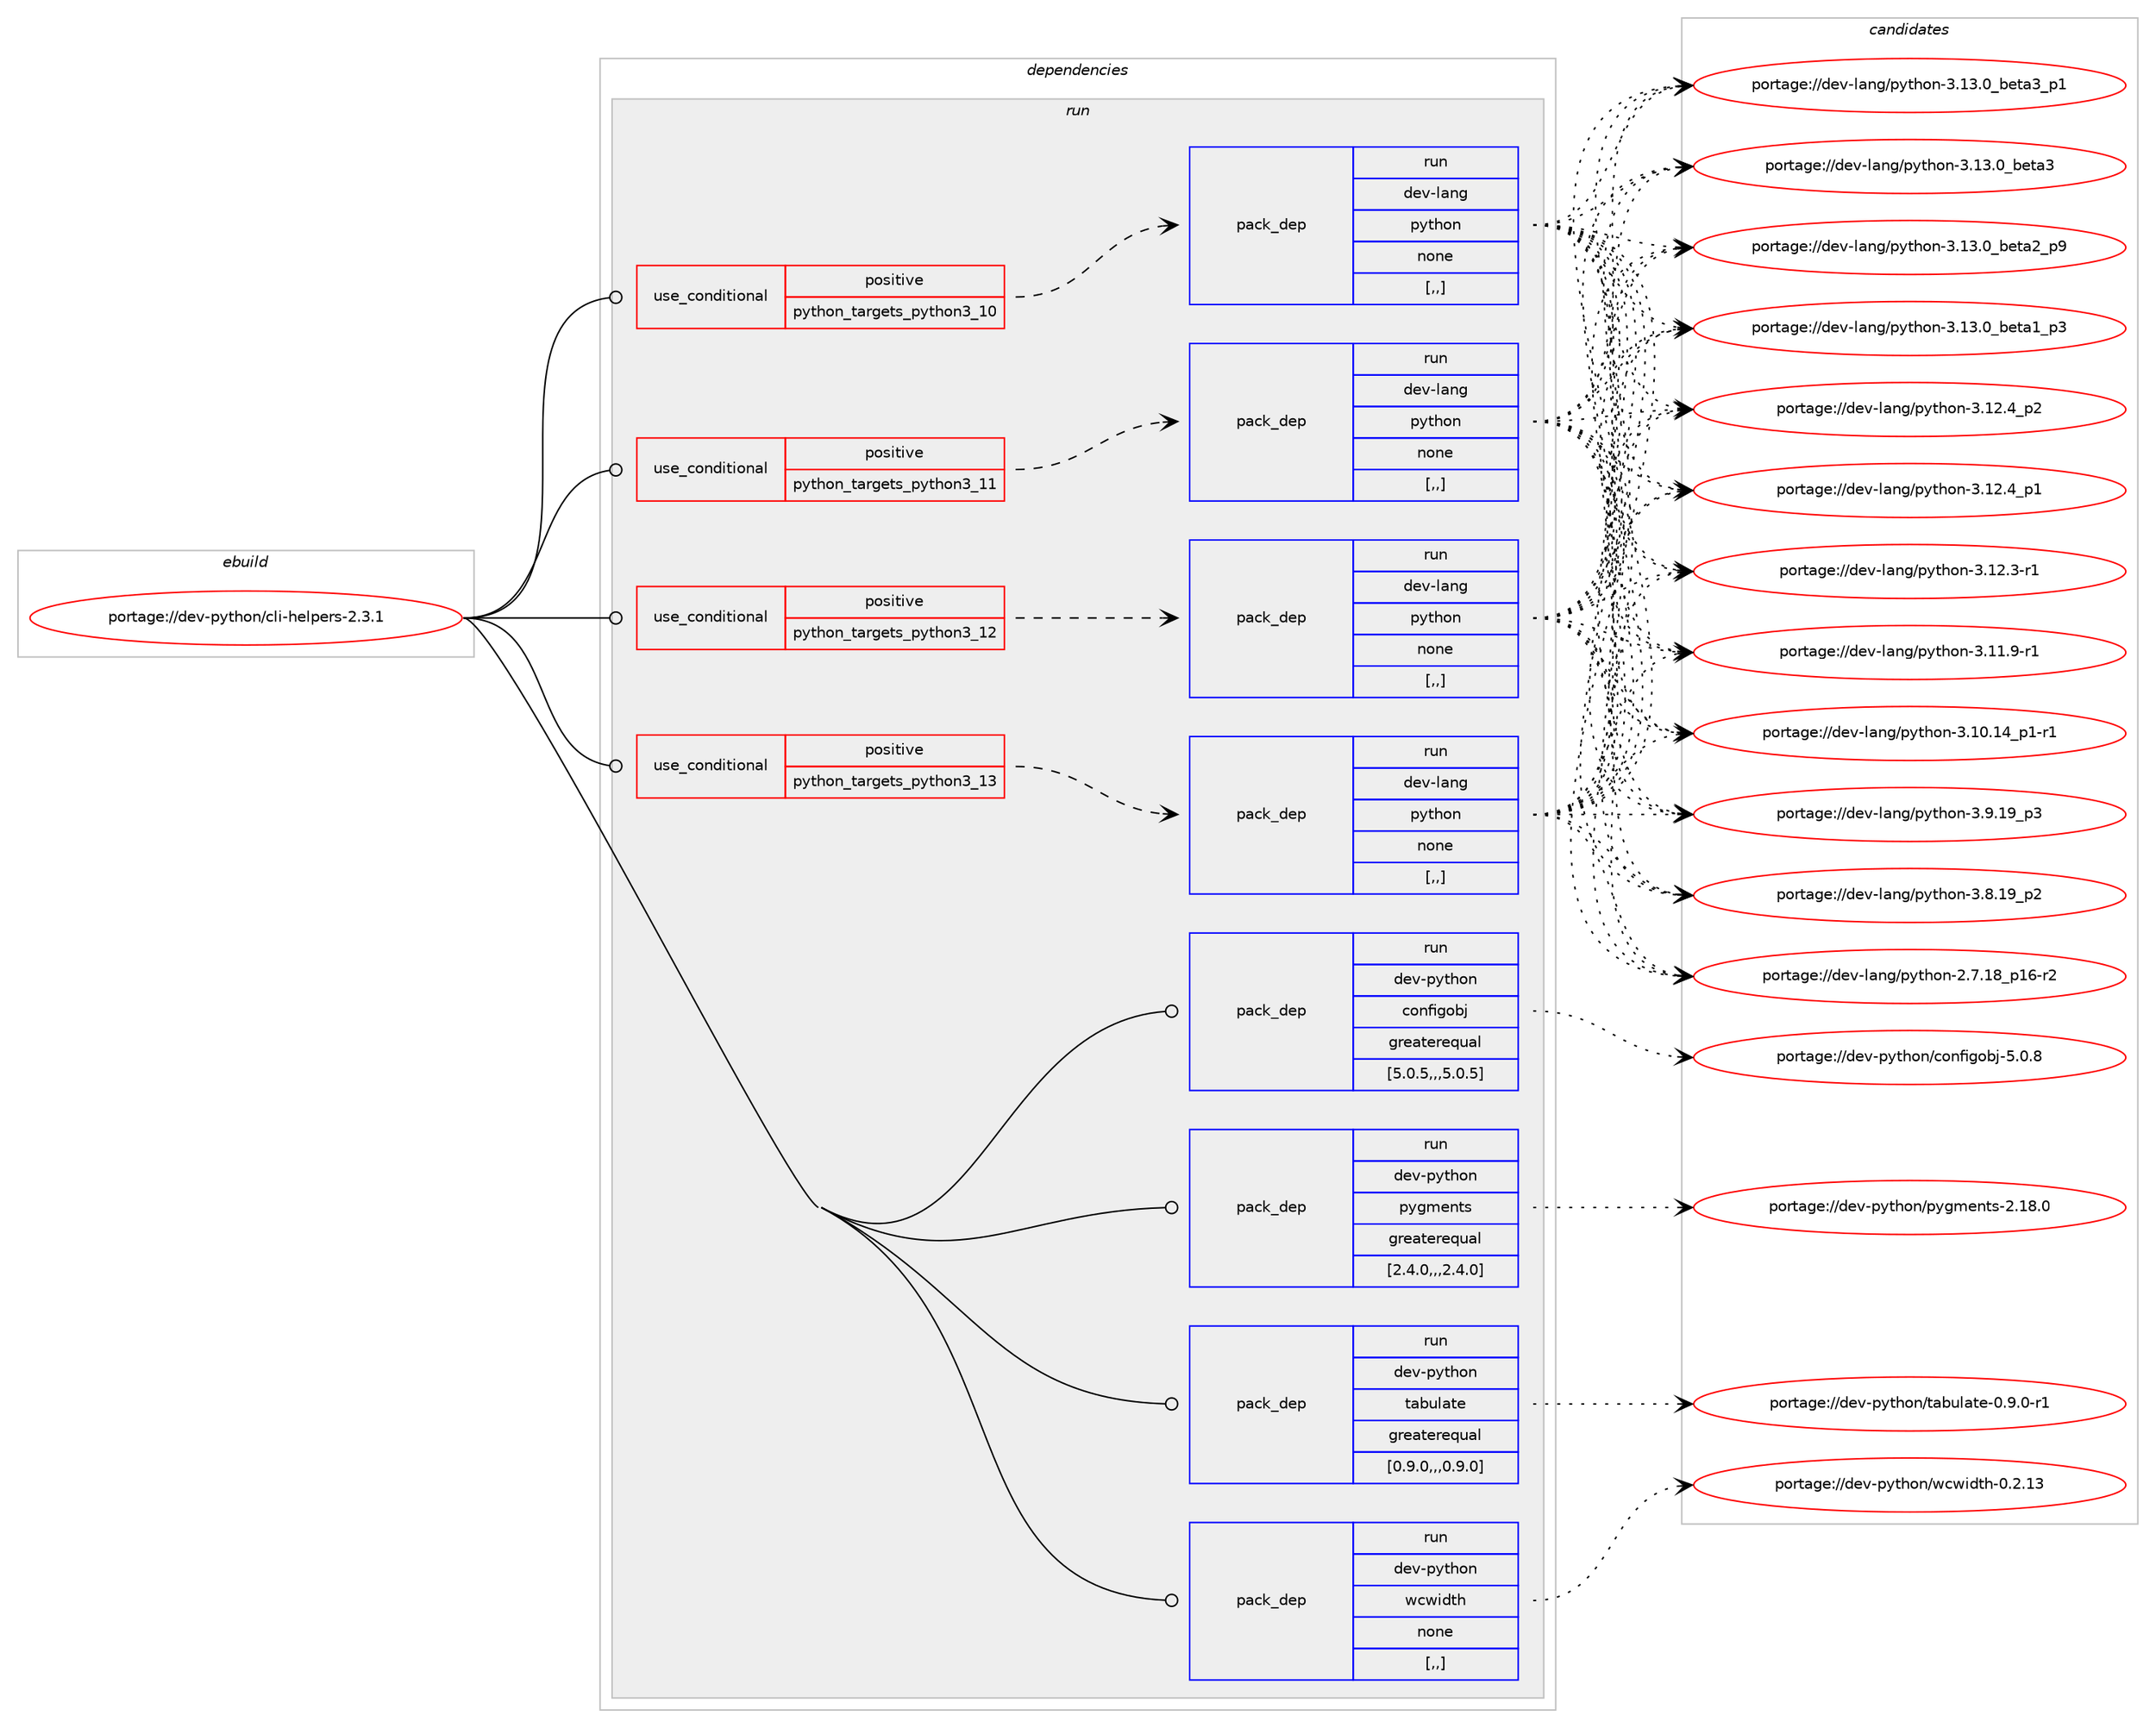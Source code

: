 digraph prolog {

# *************
# Graph options
# *************

newrank=true;
concentrate=true;
compound=true;
graph [rankdir=LR,fontname=Helvetica,fontsize=10,ranksep=1.5];#, ranksep=2.5, nodesep=0.2];
edge  [arrowhead=vee];
node  [fontname=Helvetica,fontsize=10];

# **********
# The ebuild
# **********

subgraph cluster_leftcol {
color=gray;
label=<<i>ebuild</i>>;
id [label="portage://dev-python/cli-helpers-2.3.1", color=red, width=4, href="../dev-python/cli-helpers-2.3.1.svg"];
}

# ****************
# The dependencies
# ****************

subgraph cluster_midcol {
color=gray;
label=<<i>dependencies</i>>;
subgraph cluster_compile {
fillcolor="#eeeeee";
style=filled;
label=<<i>compile</i>>;
}
subgraph cluster_compileandrun {
fillcolor="#eeeeee";
style=filled;
label=<<i>compile and run</i>>;
}
subgraph cluster_run {
fillcolor="#eeeeee";
style=filled;
label=<<i>run</i>>;
subgraph cond31602 {
dependency143400 [label=<<TABLE BORDER="0" CELLBORDER="1" CELLSPACING="0" CELLPADDING="4"><TR><TD ROWSPAN="3" CELLPADDING="10">use_conditional</TD></TR><TR><TD>positive</TD></TR><TR><TD>python_targets_python3_10</TD></TR></TABLE>>, shape=none, color=red];
subgraph pack110552 {
dependency143401 [label=<<TABLE BORDER="0" CELLBORDER="1" CELLSPACING="0" CELLPADDING="4" WIDTH="220"><TR><TD ROWSPAN="6" CELLPADDING="30">pack_dep</TD></TR><TR><TD WIDTH="110">run</TD></TR><TR><TD>dev-lang</TD></TR><TR><TD>python</TD></TR><TR><TD>none</TD></TR><TR><TD>[,,]</TD></TR></TABLE>>, shape=none, color=blue];
}
dependency143400:e -> dependency143401:w [weight=20,style="dashed",arrowhead="vee"];
}
id:e -> dependency143400:w [weight=20,style="solid",arrowhead="odot"];
subgraph cond31603 {
dependency143402 [label=<<TABLE BORDER="0" CELLBORDER="1" CELLSPACING="0" CELLPADDING="4"><TR><TD ROWSPAN="3" CELLPADDING="10">use_conditional</TD></TR><TR><TD>positive</TD></TR><TR><TD>python_targets_python3_11</TD></TR></TABLE>>, shape=none, color=red];
subgraph pack110553 {
dependency143403 [label=<<TABLE BORDER="0" CELLBORDER="1" CELLSPACING="0" CELLPADDING="4" WIDTH="220"><TR><TD ROWSPAN="6" CELLPADDING="30">pack_dep</TD></TR><TR><TD WIDTH="110">run</TD></TR><TR><TD>dev-lang</TD></TR><TR><TD>python</TD></TR><TR><TD>none</TD></TR><TR><TD>[,,]</TD></TR></TABLE>>, shape=none, color=blue];
}
dependency143402:e -> dependency143403:w [weight=20,style="dashed",arrowhead="vee"];
}
id:e -> dependency143402:w [weight=20,style="solid",arrowhead="odot"];
subgraph cond31604 {
dependency143404 [label=<<TABLE BORDER="0" CELLBORDER="1" CELLSPACING="0" CELLPADDING="4"><TR><TD ROWSPAN="3" CELLPADDING="10">use_conditional</TD></TR><TR><TD>positive</TD></TR><TR><TD>python_targets_python3_12</TD></TR></TABLE>>, shape=none, color=red];
subgraph pack110554 {
dependency143405 [label=<<TABLE BORDER="0" CELLBORDER="1" CELLSPACING="0" CELLPADDING="4" WIDTH="220"><TR><TD ROWSPAN="6" CELLPADDING="30">pack_dep</TD></TR><TR><TD WIDTH="110">run</TD></TR><TR><TD>dev-lang</TD></TR><TR><TD>python</TD></TR><TR><TD>none</TD></TR><TR><TD>[,,]</TD></TR></TABLE>>, shape=none, color=blue];
}
dependency143404:e -> dependency143405:w [weight=20,style="dashed",arrowhead="vee"];
}
id:e -> dependency143404:w [weight=20,style="solid",arrowhead="odot"];
subgraph cond31605 {
dependency143406 [label=<<TABLE BORDER="0" CELLBORDER="1" CELLSPACING="0" CELLPADDING="4"><TR><TD ROWSPAN="3" CELLPADDING="10">use_conditional</TD></TR><TR><TD>positive</TD></TR><TR><TD>python_targets_python3_13</TD></TR></TABLE>>, shape=none, color=red];
subgraph pack110555 {
dependency143407 [label=<<TABLE BORDER="0" CELLBORDER="1" CELLSPACING="0" CELLPADDING="4" WIDTH="220"><TR><TD ROWSPAN="6" CELLPADDING="30">pack_dep</TD></TR><TR><TD WIDTH="110">run</TD></TR><TR><TD>dev-lang</TD></TR><TR><TD>python</TD></TR><TR><TD>none</TD></TR><TR><TD>[,,]</TD></TR></TABLE>>, shape=none, color=blue];
}
dependency143406:e -> dependency143407:w [weight=20,style="dashed",arrowhead="vee"];
}
id:e -> dependency143406:w [weight=20,style="solid",arrowhead="odot"];
subgraph pack110556 {
dependency143408 [label=<<TABLE BORDER="0" CELLBORDER="1" CELLSPACING="0" CELLPADDING="4" WIDTH="220"><TR><TD ROWSPAN="6" CELLPADDING="30">pack_dep</TD></TR><TR><TD WIDTH="110">run</TD></TR><TR><TD>dev-python</TD></TR><TR><TD>configobj</TD></TR><TR><TD>greaterequal</TD></TR><TR><TD>[5.0.5,,,5.0.5]</TD></TR></TABLE>>, shape=none, color=blue];
}
id:e -> dependency143408:w [weight=20,style="solid",arrowhead="odot"];
subgraph pack110557 {
dependency143409 [label=<<TABLE BORDER="0" CELLBORDER="1" CELLSPACING="0" CELLPADDING="4" WIDTH="220"><TR><TD ROWSPAN="6" CELLPADDING="30">pack_dep</TD></TR><TR><TD WIDTH="110">run</TD></TR><TR><TD>dev-python</TD></TR><TR><TD>pygments</TD></TR><TR><TD>greaterequal</TD></TR><TR><TD>[2.4.0,,,2.4.0]</TD></TR></TABLE>>, shape=none, color=blue];
}
id:e -> dependency143409:w [weight=20,style="solid",arrowhead="odot"];
subgraph pack110558 {
dependency143410 [label=<<TABLE BORDER="0" CELLBORDER="1" CELLSPACING="0" CELLPADDING="4" WIDTH="220"><TR><TD ROWSPAN="6" CELLPADDING="30">pack_dep</TD></TR><TR><TD WIDTH="110">run</TD></TR><TR><TD>dev-python</TD></TR><TR><TD>tabulate</TD></TR><TR><TD>greaterequal</TD></TR><TR><TD>[0.9.0,,,0.9.0]</TD></TR></TABLE>>, shape=none, color=blue];
}
id:e -> dependency143410:w [weight=20,style="solid",arrowhead="odot"];
subgraph pack110559 {
dependency143411 [label=<<TABLE BORDER="0" CELLBORDER="1" CELLSPACING="0" CELLPADDING="4" WIDTH="220"><TR><TD ROWSPAN="6" CELLPADDING="30">pack_dep</TD></TR><TR><TD WIDTH="110">run</TD></TR><TR><TD>dev-python</TD></TR><TR><TD>wcwidth</TD></TR><TR><TD>none</TD></TR><TR><TD>[,,]</TD></TR></TABLE>>, shape=none, color=blue];
}
id:e -> dependency143411:w [weight=20,style="solid",arrowhead="odot"];
}
}

# **************
# The candidates
# **************

subgraph cluster_choices {
rank=same;
color=gray;
label=<<i>candidates</i>>;

subgraph choice110552 {
color=black;
nodesep=1;
choice10010111845108971101034711212111610411111045514649514648959810111697519511249 [label="portage://dev-lang/python-3.13.0_beta3_p1", color=red, width=4,href="../dev-lang/python-3.13.0_beta3_p1.svg"];
choice1001011184510897110103471121211161041111104551464951464895981011169751 [label="portage://dev-lang/python-3.13.0_beta3", color=red, width=4,href="../dev-lang/python-3.13.0_beta3.svg"];
choice10010111845108971101034711212111610411111045514649514648959810111697509511257 [label="portage://dev-lang/python-3.13.0_beta2_p9", color=red, width=4,href="../dev-lang/python-3.13.0_beta2_p9.svg"];
choice10010111845108971101034711212111610411111045514649514648959810111697499511251 [label="portage://dev-lang/python-3.13.0_beta1_p3", color=red, width=4,href="../dev-lang/python-3.13.0_beta1_p3.svg"];
choice100101118451089711010347112121116104111110455146495046529511250 [label="portage://dev-lang/python-3.12.4_p2", color=red, width=4,href="../dev-lang/python-3.12.4_p2.svg"];
choice100101118451089711010347112121116104111110455146495046529511249 [label="portage://dev-lang/python-3.12.4_p1", color=red, width=4,href="../dev-lang/python-3.12.4_p1.svg"];
choice100101118451089711010347112121116104111110455146495046514511449 [label="portage://dev-lang/python-3.12.3-r1", color=red, width=4,href="../dev-lang/python-3.12.3-r1.svg"];
choice100101118451089711010347112121116104111110455146494946574511449 [label="portage://dev-lang/python-3.11.9-r1", color=red, width=4,href="../dev-lang/python-3.11.9-r1.svg"];
choice100101118451089711010347112121116104111110455146494846495295112494511449 [label="portage://dev-lang/python-3.10.14_p1-r1", color=red, width=4,href="../dev-lang/python-3.10.14_p1-r1.svg"];
choice100101118451089711010347112121116104111110455146574649579511251 [label="portage://dev-lang/python-3.9.19_p3", color=red, width=4,href="../dev-lang/python-3.9.19_p3.svg"];
choice100101118451089711010347112121116104111110455146564649579511250 [label="portage://dev-lang/python-3.8.19_p2", color=red, width=4,href="../dev-lang/python-3.8.19_p2.svg"];
choice100101118451089711010347112121116104111110455046554649569511249544511450 [label="portage://dev-lang/python-2.7.18_p16-r2", color=red, width=4,href="../dev-lang/python-2.7.18_p16-r2.svg"];
dependency143401:e -> choice10010111845108971101034711212111610411111045514649514648959810111697519511249:w [style=dotted,weight="100"];
dependency143401:e -> choice1001011184510897110103471121211161041111104551464951464895981011169751:w [style=dotted,weight="100"];
dependency143401:e -> choice10010111845108971101034711212111610411111045514649514648959810111697509511257:w [style=dotted,weight="100"];
dependency143401:e -> choice10010111845108971101034711212111610411111045514649514648959810111697499511251:w [style=dotted,weight="100"];
dependency143401:e -> choice100101118451089711010347112121116104111110455146495046529511250:w [style=dotted,weight="100"];
dependency143401:e -> choice100101118451089711010347112121116104111110455146495046529511249:w [style=dotted,weight="100"];
dependency143401:e -> choice100101118451089711010347112121116104111110455146495046514511449:w [style=dotted,weight="100"];
dependency143401:e -> choice100101118451089711010347112121116104111110455146494946574511449:w [style=dotted,weight="100"];
dependency143401:e -> choice100101118451089711010347112121116104111110455146494846495295112494511449:w [style=dotted,weight="100"];
dependency143401:e -> choice100101118451089711010347112121116104111110455146574649579511251:w [style=dotted,weight="100"];
dependency143401:e -> choice100101118451089711010347112121116104111110455146564649579511250:w [style=dotted,weight="100"];
dependency143401:e -> choice100101118451089711010347112121116104111110455046554649569511249544511450:w [style=dotted,weight="100"];
}
subgraph choice110553 {
color=black;
nodesep=1;
choice10010111845108971101034711212111610411111045514649514648959810111697519511249 [label="portage://dev-lang/python-3.13.0_beta3_p1", color=red, width=4,href="../dev-lang/python-3.13.0_beta3_p1.svg"];
choice1001011184510897110103471121211161041111104551464951464895981011169751 [label="portage://dev-lang/python-3.13.0_beta3", color=red, width=4,href="../dev-lang/python-3.13.0_beta3.svg"];
choice10010111845108971101034711212111610411111045514649514648959810111697509511257 [label="portage://dev-lang/python-3.13.0_beta2_p9", color=red, width=4,href="../dev-lang/python-3.13.0_beta2_p9.svg"];
choice10010111845108971101034711212111610411111045514649514648959810111697499511251 [label="portage://dev-lang/python-3.13.0_beta1_p3", color=red, width=4,href="../dev-lang/python-3.13.0_beta1_p3.svg"];
choice100101118451089711010347112121116104111110455146495046529511250 [label="portage://dev-lang/python-3.12.4_p2", color=red, width=4,href="../dev-lang/python-3.12.4_p2.svg"];
choice100101118451089711010347112121116104111110455146495046529511249 [label="portage://dev-lang/python-3.12.4_p1", color=red, width=4,href="../dev-lang/python-3.12.4_p1.svg"];
choice100101118451089711010347112121116104111110455146495046514511449 [label="portage://dev-lang/python-3.12.3-r1", color=red, width=4,href="../dev-lang/python-3.12.3-r1.svg"];
choice100101118451089711010347112121116104111110455146494946574511449 [label="portage://dev-lang/python-3.11.9-r1", color=red, width=4,href="../dev-lang/python-3.11.9-r1.svg"];
choice100101118451089711010347112121116104111110455146494846495295112494511449 [label="portage://dev-lang/python-3.10.14_p1-r1", color=red, width=4,href="../dev-lang/python-3.10.14_p1-r1.svg"];
choice100101118451089711010347112121116104111110455146574649579511251 [label="portage://dev-lang/python-3.9.19_p3", color=red, width=4,href="../dev-lang/python-3.9.19_p3.svg"];
choice100101118451089711010347112121116104111110455146564649579511250 [label="portage://dev-lang/python-3.8.19_p2", color=red, width=4,href="../dev-lang/python-3.8.19_p2.svg"];
choice100101118451089711010347112121116104111110455046554649569511249544511450 [label="portage://dev-lang/python-2.7.18_p16-r2", color=red, width=4,href="../dev-lang/python-2.7.18_p16-r2.svg"];
dependency143403:e -> choice10010111845108971101034711212111610411111045514649514648959810111697519511249:w [style=dotted,weight="100"];
dependency143403:e -> choice1001011184510897110103471121211161041111104551464951464895981011169751:w [style=dotted,weight="100"];
dependency143403:e -> choice10010111845108971101034711212111610411111045514649514648959810111697509511257:w [style=dotted,weight="100"];
dependency143403:e -> choice10010111845108971101034711212111610411111045514649514648959810111697499511251:w [style=dotted,weight="100"];
dependency143403:e -> choice100101118451089711010347112121116104111110455146495046529511250:w [style=dotted,weight="100"];
dependency143403:e -> choice100101118451089711010347112121116104111110455146495046529511249:w [style=dotted,weight="100"];
dependency143403:e -> choice100101118451089711010347112121116104111110455146495046514511449:w [style=dotted,weight="100"];
dependency143403:e -> choice100101118451089711010347112121116104111110455146494946574511449:w [style=dotted,weight="100"];
dependency143403:e -> choice100101118451089711010347112121116104111110455146494846495295112494511449:w [style=dotted,weight="100"];
dependency143403:e -> choice100101118451089711010347112121116104111110455146574649579511251:w [style=dotted,weight="100"];
dependency143403:e -> choice100101118451089711010347112121116104111110455146564649579511250:w [style=dotted,weight="100"];
dependency143403:e -> choice100101118451089711010347112121116104111110455046554649569511249544511450:w [style=dotted,weight="100"];
}
subgraph choice110554 {
color=black;
nodesep=1;
choice10010111845108971101034711212111610411111045514649514648959810111697519511249 [label="portage://dev-lang/python-3.13.0_beta3_p1", color=red, width=4,href="../dev-lang/python-3.13.0_beta3_p1.svg"];
choice1001011184510897110103471121211161041111104551464951464895981011169751 [label="portage://dev-lang/python-3.13.0_beta3", color=red, width=4,href="../dev-lang/python-3.13.0_beta3.svg"];
choice10010111845108971101034711212111610411111045514649514648959810111697509511257 [label="portage://dev-lang/python-3.13.0_beta2_p9", color=red, width=4,href="../dev-lang/python-3.13.0_beta2_p9.svg"];
choice10010111845108971101034711212111610411111045514649514648959810111697499511251 [label="portage://dev-lang/python-3.13.0_beta1_p3", color=red, width=4,href="../dev-lang/python-3.13.0_beta1_p3.svg"];
choice100101118451089711010347112121116104111110455146495046529511250 [label="portage://dev-lang/python-3.12.4_p2", color=red, width=4,href="../dev-lang/python-3.12.4_p2.svg"];
choice100101118451089711010347112121116104111110455146495046529511249 [label="portage://dev-lang/python-3.12.4_p1", color=red, width=4,href="../dev-lang/python-3.12.4_p1.svg"];
choice100101118451089711010347112121116104111110455146495046514511449 [label="portage://dev-lang/python-3.12.3-r1", color=red, width=4,href="../dev-lang/python-3.12.3-r1.svg"];
choice100101118451089711010347112121116104111110455146494946574511449 [label="portage://dev-lang/python-3.11.9-r1", color=red, width=4,href="../dev-lang/python-3.11.9-r1.svg"];
choice100101118451089711010347112121116104111110455146494846495295112494511449 [label="portage://dev-lang/python-3.10.14_p1-r1", color=red, width=4,href="../dev-lang/python-3.10.14_p1-r1.svg"];
choice100101118451089711010347112121116104111110455146574649579511251 [label="portage://dev-lang/python-3.9.19_p3", color=red, width=4,href="../dev-lang/python-3.9.19_p3.svg"];
choice100101118451089711010347112121116104111110455146564649579511250 [label="portage://dev-lang/python-3.8.19_p2", color=red, width=4,href="../dev-lang/python-3.8.19_p2.svg"];
choice100101118451089711010347112121116104111110455046554649569511249544511450 [label="portage://dev-lang/python-2.7.18_p16-r2", color=red, width=4,href="../dev-lang/python-2.7.18_p16-r2.svg"];
dependency143405:e -> choice10010111845108971101034711212111610411111045514649514648959810111697519511249:w [style=dotted,weight="100"];
dependency143405:e -> choice1001011184510897110103471121211161041111104551464951464895981011169751:w [style=dotted,weight="100"];
dependency143405:e -> choice10010111845108971101034711212111610411111045514649514648959810111697509511257:w [style=dotted,weight="100"];
dependency143405:e -> choice10010111845108971101034711212111610411111045514649514648959810111697499511251:w [style=dotted,weight="100"];
dependency143405:e -> choice100101118451089711010347112121116104111110455146495046529511250:w [style=dotted,weight="100"];
dependency143405:e -> choice100101118451089711010347112121116104111110455146495046529511249:w [style=dotted,weight="100"];
dependency143405:e -> choice100101118451089711010347112121116104111110455146495046514511449:w [style=dotted,weight="100"];
dependency143405:e -> choice100101118451089711010347112121116104111110455146494946574511449:w [style=dotted,weight="100"];
dependency143405:e -> choice100101118451089711010347112121116104111110455146494846495295112494511449:w [style=dotted,weight="100"];
dependency143405:e -> choice100101118451089711010347112121116104111110455146574649579511251:w [style=dotted,weight="100"];
dependency143405:e -> choice100101118451089711010347112121116104111110455146564649579511250:w [style=dotted,weight="100"];
dependency143405:e -> choice100101118451089711010347112121116104111110455046554649569511249544511450:w [style=dotted,weight="100"];
}
subgraph choice110555 {
color=black;
nodesep=1;
choice10010111845108971101034711212111610411111045514649514648959810111697519511249 [label="portage://dev-lang/python-3.13.0_beta3_p1", color=red, width=4,href="../dev-lang/python-3.13.0_beta3_p1.svg"];
choice1001011184510897110103471121211161041111104551464951464895981011169751 [label="portage://dev-lang/python-3.13.0_beta3", color=red, width=4,href="../dev-lang/python-3.13.0_beta3.svg"];
choice10010111845108971101034711212111610411111045514649514648959810111697509511257 [label="portage://dev-lang/python-3.13.0_beta2_p9", color=red, width=4,href="../dev-lang/python-3.13.0_beta2_p9.svg"];
choice10010111845108971101034711212111610411111045514649514648959810111697499511251 [label="portage://dev-lang/python-3.13.0_beta1_p3", color=red, width=4,href="../dev-lang/python-3.13.0_beta1_p3.svg"];
choice100101118451089711010347112121116104111110455146495046529511250 [label="portage://dev-lang/python-3.12.4_p2", color=red, width=4,href="../dev-lang/python-3.12.4_p2.svg"];
choice100101118451089711010347112121116104111110455146495046529511249 [label="portage://dev-lang/python-3.12.4_p1", color=red, width=4,href="../dev-lang/python-3.12.4_p1.svg"];
choice100101118451089711010347112121116104111110455146495046514511449 [label="portage://dev-lang/python-3.12.3-r1", color=red, width=4,href="../dev-lang/python-3.12.3-r1.svg"];
choice100101118451089711010347112121116104111110455146494946574511449 [label="portage://dev-lang/python-3.11.9-r1", color=red, width=4,href="../dev-lang/python-3.11.9-r1.svg"];
choice100101118451089711010347112121116104111110455146494846495295112494511449 [label="portage://dev-lang/python-3.10.14_p1-r1", color=red, width=4,href="../dev-lang/python-3.10.14_p1-r1.svg"];
choice100101118451089711010347112121116104111110455146574649579511251 [label="portage://dev-lang/python-3.9.19_p3", color=red, width=4,href="../dev-lang/python-3.9.19_p3.svg"];
choice100101118451089711010347112121116104111110455146564649579511250 [label="portage://dev-lang/python-3.8.19_p2", color=red, width=4,href="../dev-lang/python-3.8.19_p2.svg"];
choice100101118451089711010347112121116104111110455046554649569511249544511450 [label="portage://dev-lang/python-2.7.18_p16-r2", color=red, width=4,href="../dev-lang/python-2.7.18_p16-r2.svg"];
dependency143407:e -> choice10010111845108971101034711212111610411111045514649514648959810111697519511249:w [style=dotted,weight="100"];
dependency143407:e -> choice1001011184510897110103471121211161041111104551464951464895981011169751:w [style=dotted,weight="100"];
dependency143407:e -> choice10010111845108971101034711212111610411111045514649514648959810111697509511257:w [style=dotted,weight="100"];
dependency143407:e -> choice10010111845108971101034711212111610411111045514649514648959810111697499511251:w [style=dotted,weight="100"];
dependency143407:e -> choice100101118451089711010347112121116104111110455146495046529511250:w [style=dotted,weight="100"];
dependency143407:e -> choice100101118451089711010347112121116104111110455146495046529511249:w [style=dotted,weight="100"];
dependency143407:e -> choice100101118451089711010347112121116104111110455146495046514511449:w [style=dotted,weight="100"];
dependency143407:e -> choice100101118451089711010347112121116104111110455146494946574511449:w [style=dotted,weight="100"];
dependency143407:e -> choice100101118451089711010347112121116104111110455146494846495295112494511449:w [style=dotted,weight="100"];
dependency143407:e -> choice100101118451089711010347112121116104111110455146574649579511251:w [style=dotted,weight="100"];
dependency143407:e -> choice100101118451089711010347112121116104111110455146564649579511250:w [style=dotted,weight="100"];
dependency143407:e -> choice100101118451089711010347112121116104111110455046554649569511249544511450:w [style=dotted,weight="100"];
}
subgraph choice110556 {
color=black;
nodesep=1;
choice10010111845112121116104111110479911111010210510311198106455346484656 [label="portage://dev-python/configobj-5.0.8", color=red, width=4,href="../dev-python/configobj-5.0.8.svg"];
dependency143408:e -> choice10010111845112121116104111110479911111010210510311198106455346484656:w [style=dotted,weight="100"];
}
subgraph choice110557 {
color=black;
nodesep=1;
choice100101118451121211161041111104711212110310910111011611545504649564648 [label="portage://dev-python/pygments-2.18.0", color=red, width=4,href="../dev-python/pygments-2.18.0.svg"];
dependency143409:e -> choice100101118451121211161041111104711212110310910111011611545504649564648:w [style=dotted,weight="100"];
}
subgraph choice110558 {
color=black;
nodesep=1;
choice10010111845112121116104111110471169798117108971161014548465746484511449 [label="portage://dev-python/tabulate-0.9.0-r1", color=red, width=4,href="../dev-python/tabulate-0.9.0-r1.svg"];
dependency143410:e -> choice10010111845112121116104111110471169798117108971161014548465746484511449:w [style=dotted,weight="100"];
}
subgraph choice110559 {
color=black;
nodesep=1;
choice10010111845112121116104111110471199911910510011610445484650464951 [label="portage://dev-python/wcwidth-0.2.13", color=red, width=4,href="../dev-python/wcwidth-0.2.13.svg"];
dependency143411:e -> choice10010111845112121116104111110471199911910510011610445484650464951:w [style=dotted,weight="100"];
}
}

}

